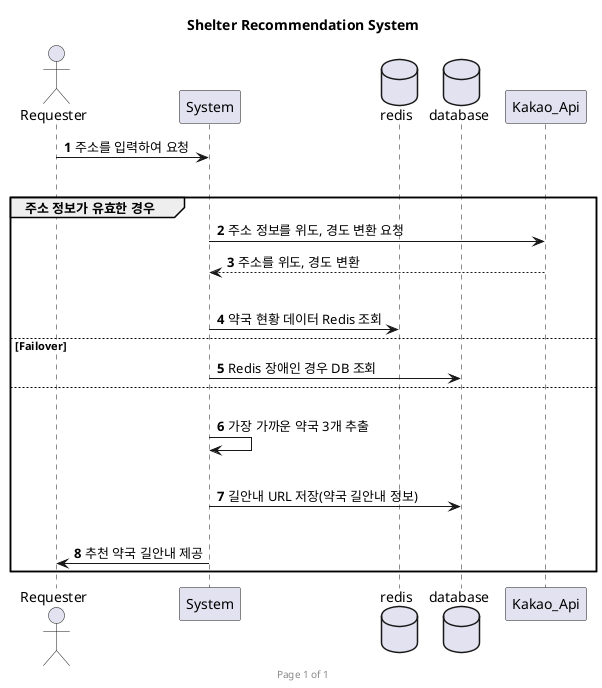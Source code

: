 @startuml
'https://plantuml.com/sequence-diagram

autonumber

actor Requester

participant System
database redis
database database
participant Kakao_Api

title Shelter Recommendation System
footer Page %page% of %lastpage%

skinparam responseMessageBelowArrow true

Requester -> System: 주소를 입력하여 요청

|||
group 주소 정보가 유효한 경우
    System -> Kakao_Api: 주소 정보를 위도, 경도 변환 요청
    Kakao_Api --> System: 주소를 위도, 경도 변환
|||
    System -> redis: 약국 현황 데이터 Redis 조회
    else Failover
        System -> database: Redis 장애인 경우 DB 조회
    else
|||
    System -> System: 가장 가까운 약국 3개 추출
|||
    System -> database: 길안내 URL 저장(약국 길안내 정보)
|||
    System -> Requester: 추천 약국 길안내 제공
end

@enduml